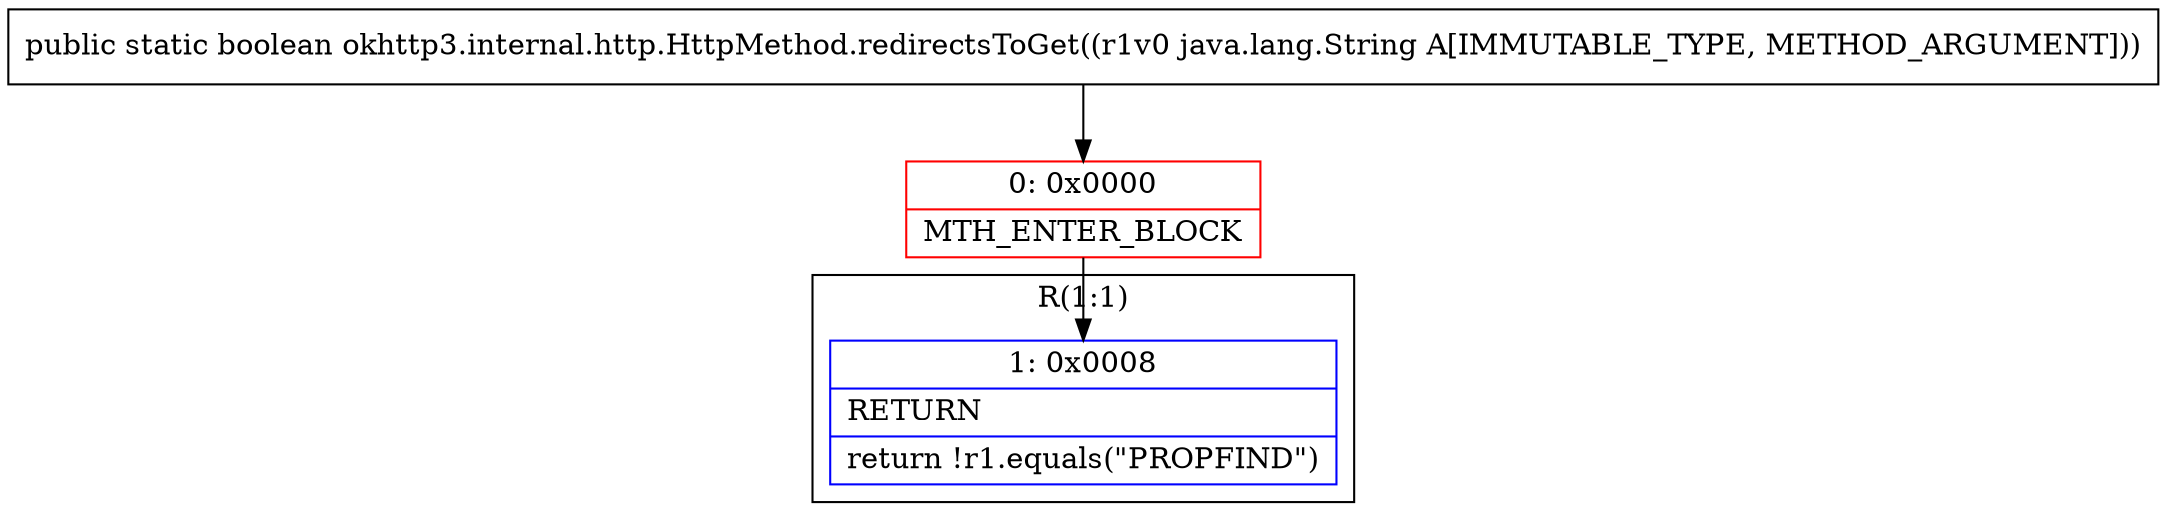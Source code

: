 digraph "CFG forokhttp3.internal.http.HttpMethod.redirectsToGet(Ljava\/lang\/String;)Z" {
subgraph cluster_Region_1858315878 {
label = "R(1:1)";
node [shape=record,color=blue];
Node_1 [shape=record,label="{1\:\ 0x0008|RETURN\l|return !r1.equals(\"PROPFIND\")\l}"];
}
Node_0 [shape=record,color=red,label="{0\:\ 0x0000|MTH_ENTER_BLOCK\l}"];
MethodNode[shape=record,label="{public static boolean okhttp3.internal.http.HttpMethod.redirectsToGet((r1v0 java.lang.String A[IMMUTABLE_TYPE, METHOD_ARGUMENT])) }"];
MethodNode -> Node_0;
Node_0 -> Node_1;
}

